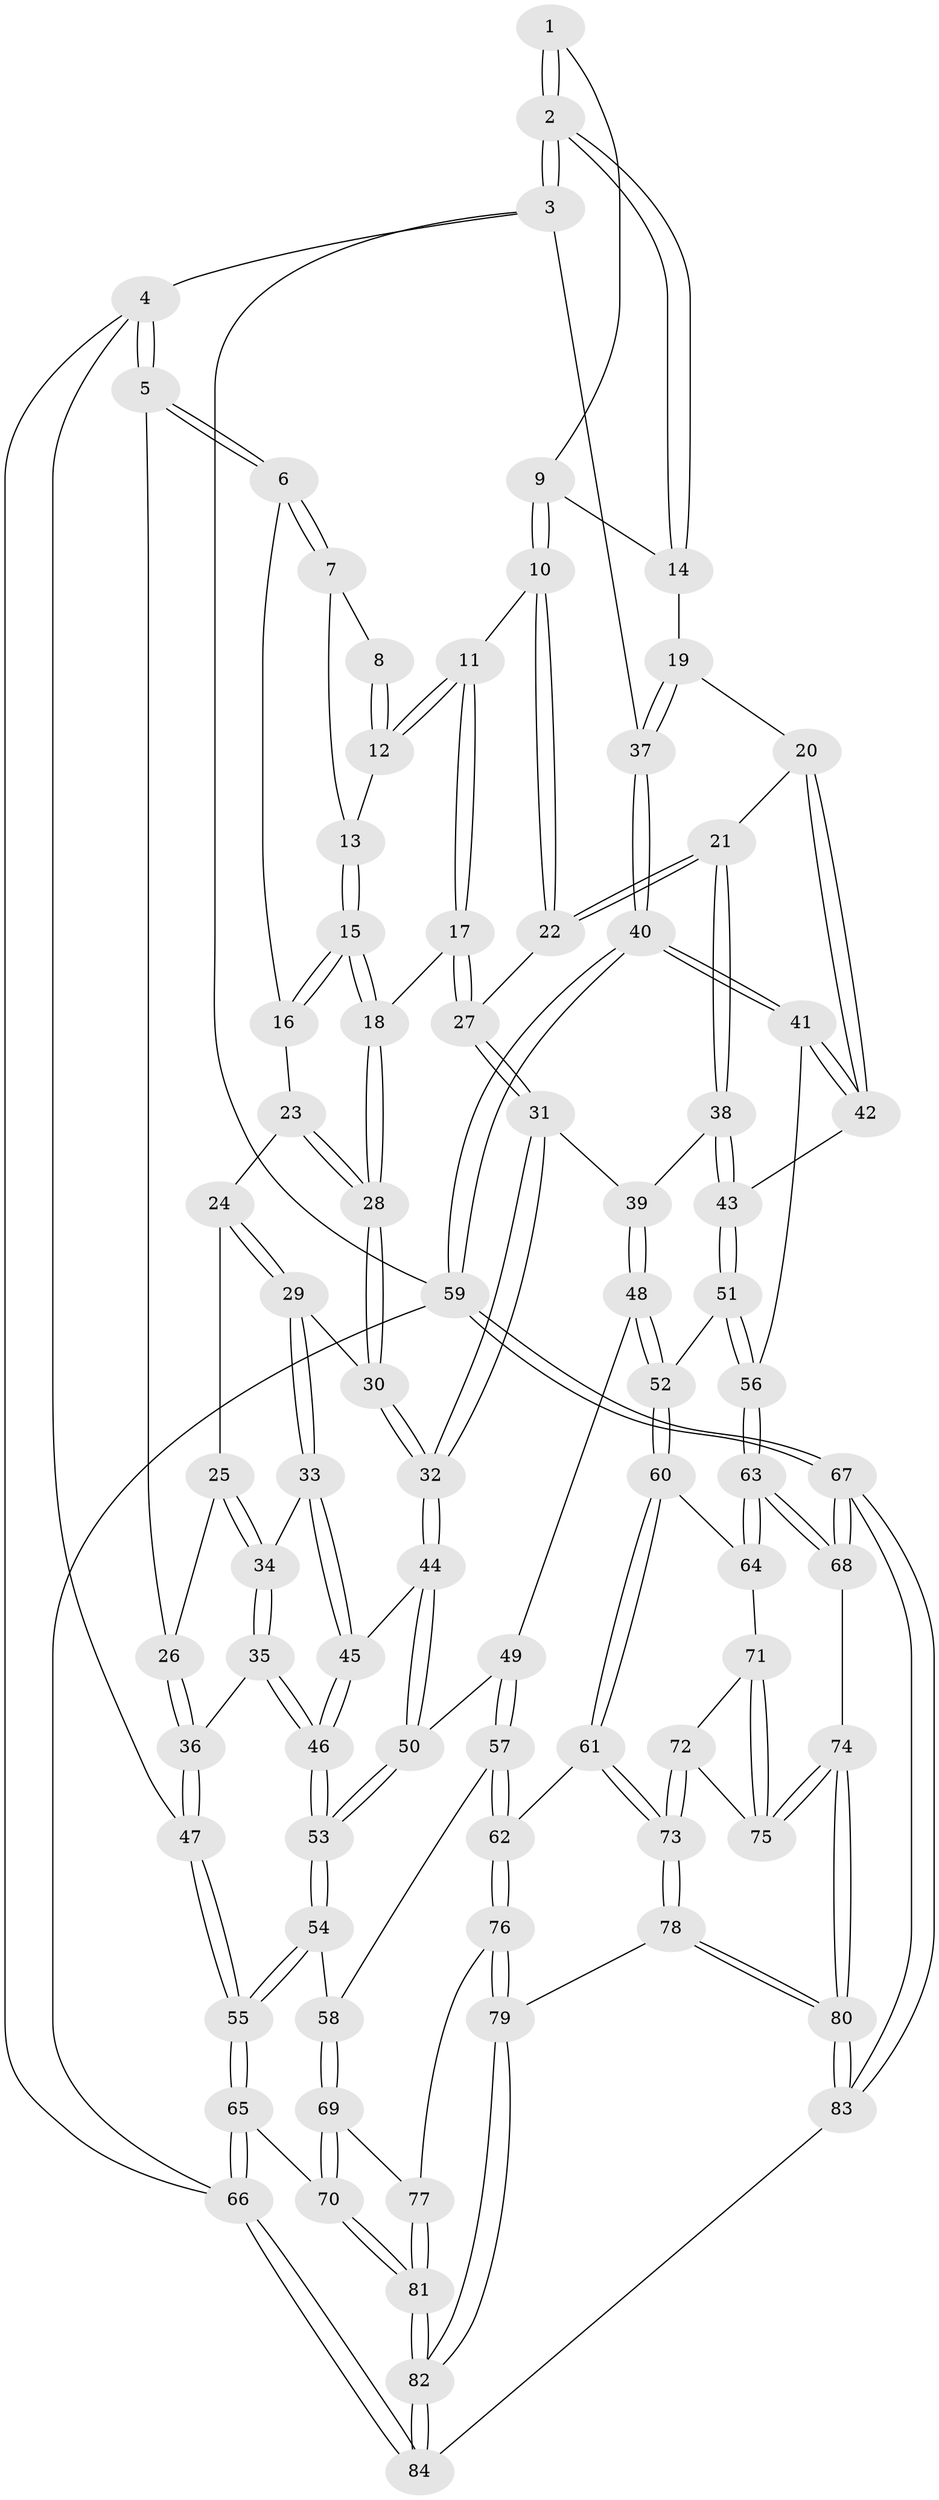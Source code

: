 // coarse degree distribution, {3: 0.12, 5: 0.24, 4: 0.54, 6: 0.06, 8: 0.02, 2: 0.02}
// Generated by graph-tools (version 1.1) at 2025/52/02/27/25 19:52:38]
// undirected, 84 vertices, 207 edges
graph export_dot {
graph [start="1"]
  node [color=gray90,style=filled];
  1 [pos="+0.6492641253002384+0"];
  2 [pos="+1+0"];
  3 [pos="+1+0"];
  4 [pos="+0+0"];
  5 [pos="+0+0"];
  6 [pos="+0.14677278415787356+0"];
  7 [pos="+0.37955103010167374+0"];
  8 [pos="+0.5451645247440959+0"];
  9 [pos="+0.7040036999709656+0.031230514202293492"];
  10 [pos="+0.6455552906170405+0.1118272615525769"];
  11 [pos="+0.5689047868073741+0.07991444030680726"];
  12 [pos="+0.553529647595504+0.05167525524681202"];
  13 [pos="+0.4792619601636741+0.08562987816318979"];
  14 [pos="+0.7827355903655131+0.08716007716348795"];
  15 [pos="+0.44802867502902344+0.1242140559265578"];
  16 [pos="+0.26571291743952585+0"];
  17 [pos="+0.5200794423994728+0.17264017996183204"];
  18 [pos="+0.4548057633613161+0.14949452958665432"];
  19 [pos="+0.8091997190449645+0.17422985075361888"];
  20 [pos="+0.7975221850731358+0.18598374977400386"];
  21 [pos="+0.6991415537503455+0.20960544150090696"];
  22 [pos="+0.6594966028247246+0.18167710028763467"];
  23 [pos="+0.2916551271025223+0.08015861602118168"];
  24 [pos="+0.29216545535626437+0.09983357804436192"];
  25 [pos="+0.22400328353610166+0.2136356488139017"];
  26 [pos="+0.141176929582949+0.18085467223149013"];
  27 [pos="+0.5495338342724057+0.21412331655087502"];
  28 [pos="+0.4117140401802397+0.19598600688479093"];
  29 [pos="+0.3132330816595751+0.23307609170499247"];
  30 [pos="+0.3931603419551603+0.2393096631529653"];
  31 [pos="+0.5318478334129947+0.28099573343028383"];
  32 [pos="+0.4357897976557411+0.3053098081048717"];
  33 [pos="+0.2942955417669708+0.24746662747293394"];
  34 [pos="+0.2729750547555145+0.2525327064167379"];
  35 [pos="+0.20693920751560557+0.3311643077761273"];
  36 [pos="+0.15773420147002734+0.3107934943295155"];
  37 [pos="+1+0.1418987453369295"];
  38 [pos="+0.6816213725519293+0.29750156835455943"];
  39 [pos="+0.5656981385946588+0.3156237223107195"];
  40 [pos="+1+0.44547931203673297"];
  41 [pos="+0.9586754367143413+0.47323601894802625"];
  42 [pos="+0.8149616863937932+0.28298839585760466"];
  43 [pos="+0.7077533919725638+0.34594315323964314"];
  44 [pos="+0.4291841898969857+0.32270326271282074"];
  45 [pos="+0.31671641839066406+0.31527101106728633"];
  46 [pos="+0.2800544264178398+0.4872222934125403"];
  47 [pos="+0+0.4261032793546317"];
  48 [pos="+0.5749902886505055+0.4473009287411179"];
  49 [pos="+0.5041028454689529+0.4347241006775003"];
  50 [pos="+0.41627781445642714+0.3897447519681921"];
  51 [pos="+0.7215061543630233+0.4332964140020447"];
  52 [pos="+0.582311596461495+0.45467483952671833"];
  53 [pos="+0.2805069406435957+0.48885245762345547"];
  54 [pos="+0.2729524975938141+0.5134387380382878"];
  55 [pos="+0+0.5288265876190393"];
  56 [pos="+0.8621296800483138+0.520118116249682"];
  57 [pos="+0.3786247267424857+0.6153755211070104"];
  58 [pos="+0.3001923466759028+0.5595439240124811"];
  59 [pos="+1+1"];
  60 [pos="+0.5551228628580552+0.5999818861940109"];
  61 [pos="+0.4563733371370753+0.666327400108389"];
  62 [pos="+0.3840696608346322+0.6204915505147205"];
  63 [pos="+0.8203857993954058+0.5979009347682133"];
  64 [pos="+0.6885665941126802+0.6314922607926725"];
  65 [pos="+0+0.7093352220888237"];
  66 [pos="+0+1"];
  67 [pos="+1+1"];
  68 [pos="+0.8506100960036118+0.8353952519606597"];
  69 [pos="+0.15923192166585562+0.7721600411609318"];
  70 [pos="+0+0.7612455347013714"];
  71 [pos="+0.6858706838082641+0.6405982868441502"];
  72 [pos="+0.6316409866825339+0.7725397200911197"];
  73 [pos="+0.4827810539159692+0.8076940910416451"];
  74 [pos="+0.7626234726152089+0.8294859952396536"];
  75 [pos="+0.7082352431991872+0.8006508808140234"];
  76 [pos="+0.2441623496691892+0.8143659799362886"];
  77 [pos="+0.18691478853144936+0.7937116328894793"];
  78 [pos="+0.4674299311038404+0.8714882981920536"];
  79 [pos="+0.3215485740867481+0.8749815203679423"];
  80 [pos="+0.5127134321737563+0.9696574639416063"];
  81 [pos="+0.16534979912922163+0.9935766773964917"];
  82 [pos="+0.1844784933567857+1"];
  83 [pos="+0.5442970800888636+1"];
  84 [pos="+0.1413741283503736+1"];
  1 -- 2;
  1 -- 2;
  1 -- 9;
  2 -- 3;
  2 -- 3;
  2 -- 14;
  2 -- 14;
  3 -- 4;
  3 -- 37;
  3 -- 59;
  4 -- 5;
  4 -- 5;
  4 -- 47;
  4 -- 66;
  5 -- 6;
  5 -- 6;
  5 -- 26;
  6 -- 7;
  6 -- 7;
  6 -- 16;
  7 -- 8;
  7 -- 13;
  8 -- 12;
  8 -- 12;
  9 -- 10;
  9 -- 10;
  9 -- 14;
  10 -- 11;
  10 -- 22;
  10 -- 22;
  11 -- 12;
  11 -- 12;
  11 -- 17;
  11 -- 17;
  12 -- 13;
  13 -- 15;
  13 -- 15;
  14 -- 19;
  15 -- 16;
  15 -- 16;
  15 -- 18;
  15 -- 18;
  16 -- 23;
  17 -- 18;
  17 -- 27;
  17 -- 27;
  18 -- 28;
  18 -- 28;
  19 -- 20;
  19 -- 37;
  19 -- 37;
  20 -- 21;
  20 -- 42;
  20 -- 42;
  21 -- 22;
  21 -- 22;
  21 -- 38;
  21 -- 38;
  22 -- 27;
  23 -- 24;
  23 -- 28;
  23 -- 28;
  24 -- 25;
  24 -- 29;
  24 -- 29;
  25 -- 26;
  25 -- 34;
  25 -- 34;
  26 -- 36;
  26 -- 36;
  27 -- 31;
  27 -- 31;
  28 -- 30;
  28 -- 30;
  29 -- 30;
  29 -- 33;
  29 -- 33;
  30 -- 32;
  30 -- 32;
  31 -- 32;
  31 -- 32;
  31 -- 39;
  32 -- 44;
  32 -- 44;
  33 -- 34;
  33 -- 45;
  33 -- 45;
  34 -- 35;
  34 -- 35;
  35 -- 36;
  35 -- 46;
  35 -- 46;
  36 -- 47;
  36 -- 47;
  37 -- 40;
  37 -- 40;
  38 -- 39;
  38 -- 43;
  38 -- 43;
  39 -- 48;
  39 -- 48;
  40 -- 41;
  40 -- 41;
  40 -- 59;
  40 -- 59;
  41 -- 42;
  41 -- 42;
  41 -- 56;
  42 -- 43;
  43 -- 51;
  43 -- 51;
  44 -- 45;
  44 -- 50;
  44 -- 50;
  45 -- 46;
  45 -- 46;
  46 -- 53;
  46 -- 53;
  47 -- 55;
  47 -- 55;
  48 -- 49;
  48 -- 52;
  48 -- 52;
  49 -- 50;
  49 -- 57;
  49 -- 57;
  50 -- 53;
  50 -- 53;
  51 -- 52;
  51 -- 56;
  51 -- 56;
  52 -- 60;
  52 -- 60;
  53 -- 54;
  53 -- 54;
  54 -- 55;
  54 -- 55;
  54 -- 58;
  55 -- 65;
  55 -- 65;
  56 -- 63;
  56 -- 63;
  57 -- 58;
  57 -- 62;
  57 -- 62;
  58 -- 69;
  58 -- 69;
  59 -- 67;
  59 -- 67;
  59 -- 66;
  60 -- 61;
  60 -- 61;
  60 -- 64;
  61 -- 62;
  61 -- 73;
  61 -- 73;
  62 -- 76;
  62 -- 76;
  63 -- 64;
  63 -- 64;
  63 -- 68;
  63 -- 68;
  64 -- 71;
  65 -- 66;
  65 -- 66;
  65 -- 70;
  66 -- 84;
  66 -- 84;
  67 -- 68;
  67 -- 68;
  67 -- 83;
  67 -- 83;
  68 -- 74;
  69 -- 70;
  69 -- 70;
  69 -- 77;
  70 -- 81;
  70 -- 81;
  71 -- 72;
  71 -- 75;
  71 -- 75;
  72 -- 73;
  72 -- 73;
  72 -- 75;
  73 -- 78;
  73 -- 78;
  74 -- 75;
  74 -- 75;
  74 -- 80;
  74 -- 80;
  76 -- 77;
  76 -- 79;
  76 -- 79;
  77 -- 81;
  77 -- 81;
  78 -- 79;
  78 -- 80;
  78 -- 80;
  79 -- 82;
  79 -- 82;
  80 -- 83;
  80 -- 83;
  81 -- 82;
  81 -- 82;
  82 -- 84;
  82 -- 84;
  83 -- 84;
}
